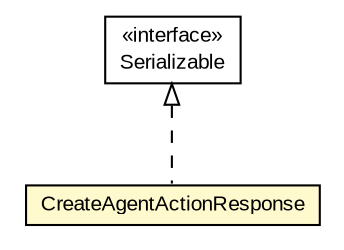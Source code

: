 #!/usr/local/bin/dot
#
# Class diagram 
# Generated by UMLGraph version R5_6-24-gf6e263 (http://www.umlgraph.org/)
#

digraph G {
	edge [fontname="arial",fontsize=10,labelfontname="arial",labelfontsize=10];
	node [fontname="arial",fontsize=10,shape=plaintext];
	nodesep=0.25;
	ranksep=0.5;
	// org.miloss.fgsms.services.interfaces.policyconfiguration.CreateAgentActionResponse
	c226291 [label=<<table title="org.miloss.fgsms.services.interfaces.policyconfiguration.CreateAgentActionResponse" border="0" cellborder="1" cellspacing="0" cellpadding="2" port="p" bgcolor="lemonChiffon" href="./CreateAgentActionResponse.html">
		<tr><td><table border="0" cellspacing="0" cellpadding="1">
<tr><td align="center" balign="center"> CreateAgentActionResponse </td></tr>
		</table></td></tr>
		</table>>, URL="./CreateAgentActionResponse.html", fontname="arial", fontcolor="black", fontsize=10.0];
	//org.miloss.fgsms.services.interfaces.policyconfiguration.CreateAgentActionResponse implements java.io.Serializable
	c226830:p -> c226291:p [dir=back,arrowtail=empty,style=dashed];
	// java.io.Serializable
	c226830 [label=<<table title="java.io.Serializable" border="0" cellborder="1" cellspacing="0" cellpadding="2" port="p" href="http://java.sun.com/j2se/1.4.2/docs/api/java/io/Serializable.html">
		<tr><td><table border="0" cellspacing="0" cellpadding="1">
<tr><td align="center" balign="center"> &#171;interface&#187; </td></tr>
<tr><td align="center" balign="center"> Serializable </td></tr>
		</table></td></tr>
		</table>>, URL="http://java.sun.com/j2se/1.4.2/docs/api/java/io/Serializable.html", fontname="arial", fontcolor="black", fontsize=10.0];
}

